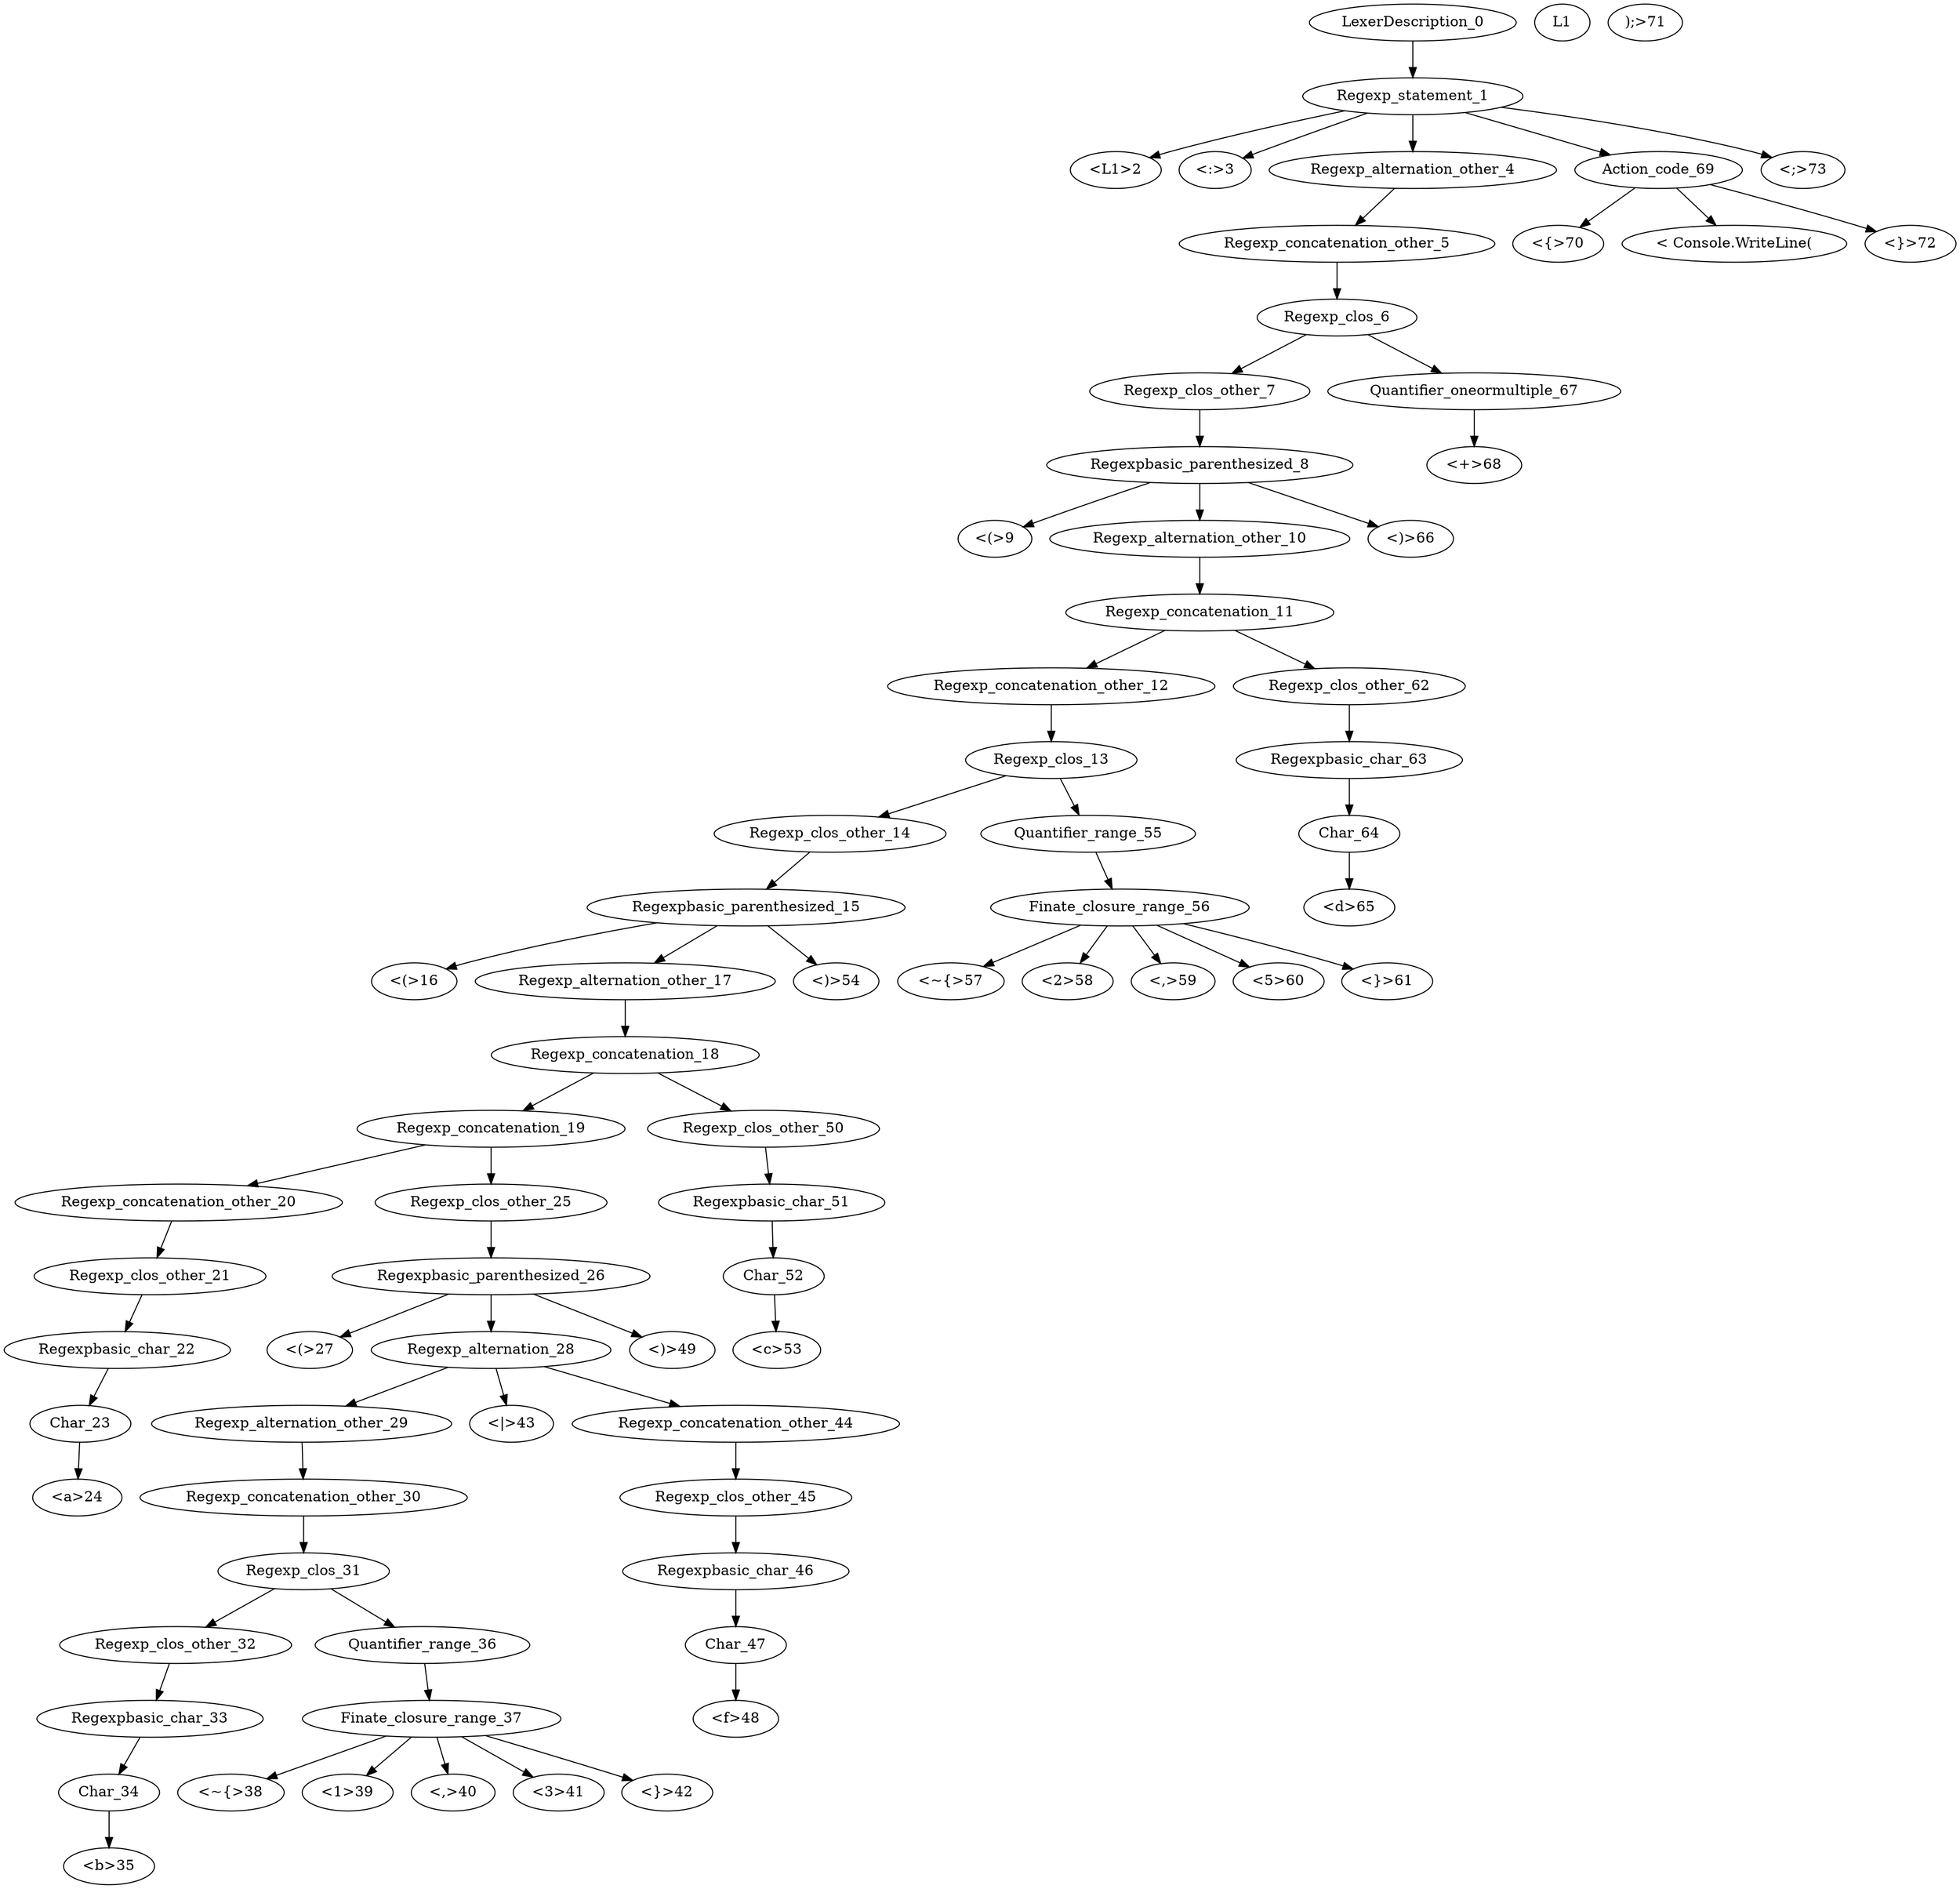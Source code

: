 digraph test{

"LexerDescription_0"->"Regexp_statement_1";
"Regexp_statement_1"->"<L1>2";
"Regexp_statement_1"->"<:>3";
"Regexp_statement_1"->"Regexp_alternation_other_4";
"Regexp_alternation_other_4"->"Regexp_concatenation_other_5";
"Regexp_concatenation_other_5"->"Regexp_clos_6";
"Regexp_clos_6"->"Regexp_clos_other_7";
"Regexp_clos_other_7"->"Regexpbasic_parenthesized_8";
"Regexpbasic_parenthesized_8"->"<(>9";
"Regexpbasic_parenthesized_8"->"Regexp_alternation_other_10";
"Regexp_alternation_other_10"->"Regexp_concatenation_11";
"Regexp_concatenation_11"->"Regexp_concatenation_other_12";
"Regexp_concatenation_other_12"->"Regexp_clos_13";
"Regexp_clos_13"->"Regexp_clos_other_14";
"Regexp_clos_other_14"->"Regexpbasic_parenthesized_15";
"Regexpbasic_parenthesized_15"->"<(>16";
"Regexpbasic_parenthesized_15"->"Regexp_alternation_other_17";
"Regexp_alternation_other_17"->"Regexp_concatenation_18";
"Regexp_concatenation_18"->"Regexp_concatenation_19";
"Regexp_concatenation_19"->"Regexp_concatenation_other_20";
"Regexp_concatenation_other_20"->"Regexp_clos_other_21";
"Regexp_clos_other_21"->"Regexpbasic_char_22";
"Regexpbasic_char_22"->"Char_23";
"Char_23"->"<a>24";
"Regexp_concatenation_19"->"Regexp_clos_other_25";
"Regexp_clos_other_25"->"Regexpbasic_parenthesized_26";
"Regexpbasic_parenthesized_26"->"<(>27";
"Regexpbasic_parenthesized_26"->"Regexp_alternation_28";
"Regexp_alternation_28"->"Regexp_alternation_other_29";
"Regexp_alternation_other_29"->"Regexp_concatenation_other_30";
"Regexp_concatenation_other_30"->"Regexp_clos_31";
"Regexp_clos_31"->"Regexp_clos_other_32";
"Regexp_clos_other_32"->"Regexpbasic_char_33";
"Regexpbasic_char_33"->"Char_34";
"Char_34"->"<b>35";
"Regexp_clos_31"->"Quantifier_range_36";
"Quantifier_range_36"->"Finate_closure_range_37";
"Finate_closure_range_37"->"<~{>38";
"Finate_closure_range_37"->"<1>39";
"Finate_closure_range_37"->"<,>40";
"Finate_closure_range_37"->"<3>41";
"Finate_closure_range_37"->"<}>42";
"Regexp_alternation_28"->"<|>43";
"Regexp_alternation_28"->"Regexp_concatenation_other_44";
"Regexp_concatenation_other_44"->"Regexp_clos_other_45";
"Regexp_clos_other_45"->"Regexpbasic_char_46";
"Regexpbasic_char_46"->"Char_47";
"Char_47"->"<f>48";
"Regexpbasic_parenthesized_26"->"<)>49";
"Regexp_concatenation_18"->"Regexp_clos_other_50";
"Regexp_clos_other_50"->"Regexpbasic_char_51";
"Regexpbasic_char_51"->"Char_52";
"Char_52"->"<c>53";
"Regexpbasic_parenthesized_15"->"<)>54";
"Regexp_clos_13"->"Quantifier_range_55";
"Quantifier_range_55"->"Finate_closure_range_56";
"Finate_closure_range_56"->"<~{>57";
"Finate_closure_range_56"->"<2>58";
"Finate_closure_range_56"->"<,>59";
"Finate_closure_range_56"->"<5>60";
"Finate_closure_range_56"->"<}>61";
"Regexp_concatenation_11"->"Regexp_clos_other_62";
"Regexp_clos_other_62"->"Regexpbasic_char_63";
"Regexpbasic_char_63"->"Char_64";
"Char_64"->"<d>65";
"Regexpbasic_parenthesized_8"->"<)>66";
"Regexp_clos_6"->"Quantifier_oneormultiple_67";
"Quantifier_oneormultiple_67"->"<+>68";
"Regexp_statement_1"->"Action_code_69";
"Action_code_69"->"<{>70";
"Action_code_69"->"< Console.WriteLine("L1");>71";
"Action_code_69"->"<}>72";
"Regexp_statement_1"->"<;>73";
}
